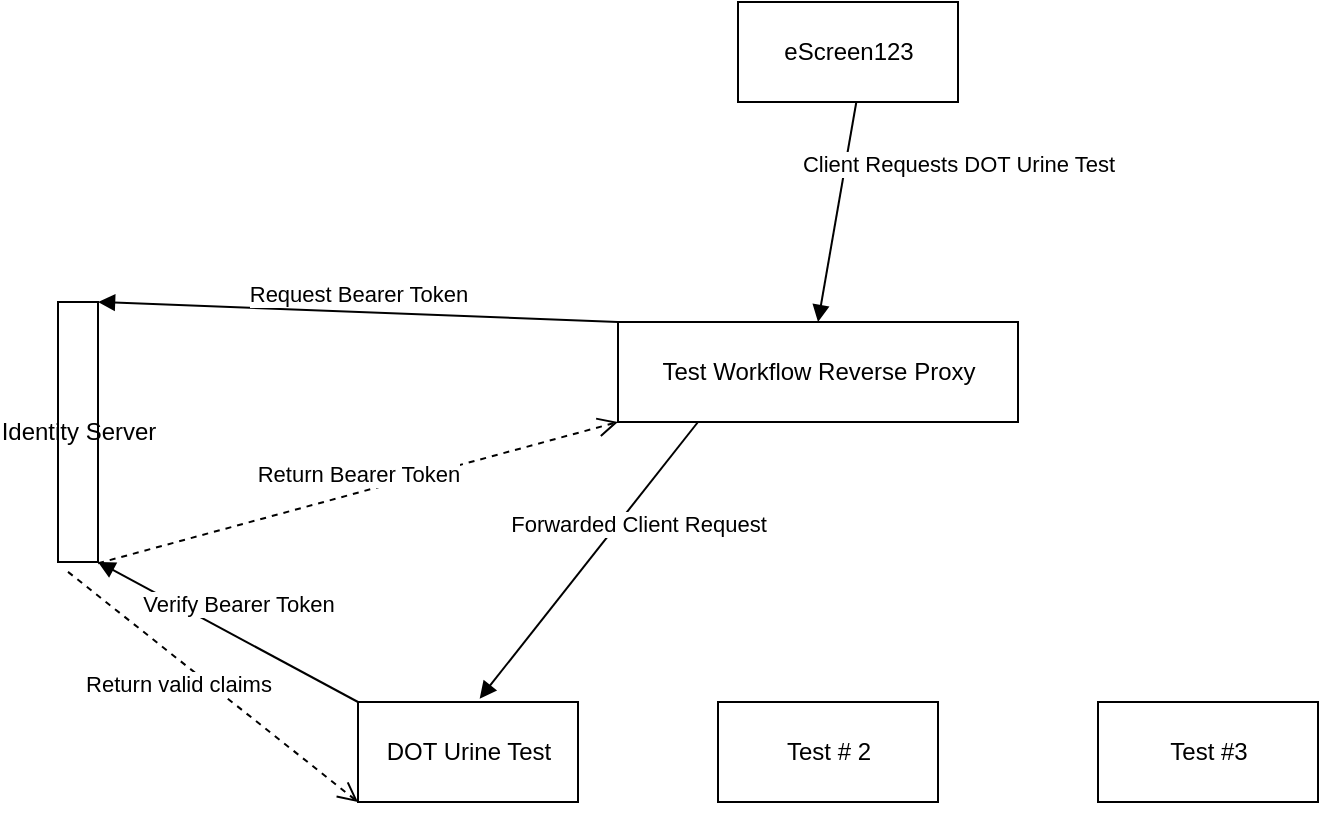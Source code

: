 <mxfile version="14.0.0" type="github">
  <diagram id="B4Ddo1gWWlfjhcj6iXQc" name="Page-1">
    <mxGraphModel dx="1185" dy="635" grid="1" gridSize="10" guides="1" tooltips="1" connect="1" arrows="1" fold="1" page="1" pageScale="1" pageWidth="850" pageHeight="1100" math="0" shadow="0">
      <root>
        <mxCell id="0" />
        <mxCell id="1" parent="0" />
        <mxCell id="Dl9DV8a-2xznyDjz28Hq-7" value="eScreen123" style="html=1;" vertex="1" parent="1">
          <mxGeometry x="380" y="90" width="110" height="50" as="geometry" />
        </mxCell>
        <mxCell id="Dl9DV8a-2xznyDjz28Hq-8" value="Test Workflow Reverse Proxy" style="html=1;" vertex="1" parent="1">
          <mxGeometry x="320" y="250" width="200" height="50" as="geometry" />
        </mxCell>
        <mxCell id="Dl9DV8a-2xznyDjz28Hq-9" value="DOT Urine Test" style="html=1;" vertex="1" parent="1">
          <mxGeometry x="190" y="440" width="110" height="50" as="geometry" />
        </mxCell>
        <mxCell id="Dl9DV8a-2xznyDjz28Hq-10" value="Test # 2" style="html=1;" vertex="1" parent="1">
          <mxGeometry x="370" y="440" width="110" height="50" as="geometry" />
        </mxCell>
        <mxCell id="Dl9DV8a-2xznyDjz28Hq-11" value="Test #3" style="html=1;" vertex="1" parent="1">
          <mxGeometry x="560" y="440" width="110" height="50" as="geometry" />
        </mxCell>
        <mxCell id="Dl9DV8a-2xznyDjz28Hq-12" value="Identity Server" style="html=1;points=[];perimeter=orthogonalPerimeter;" vertex="1" parent="1">
          <mxGeometry x="40" y="240" width="20" height="130" as="geometry" />
        </mxCell>
        <mxCell id="Dl9DV8a-2xznyDjz28Hq-13" value="Request Bearer Token" style="html=1;verticalAlign=bottom;endArrow=block;entryX=1;entryY=0;exitX=0;exitY=0;exitDx=0;exitDy=0;" edge="1" target="Dl9DV8a-2xznyDjz28Hq-12" parent="1" source="Dl9DV8a-2xznyDjz28Hq-8">
          <mxGeometry relative="1" as="geometry">
            <mxPoint x="210" y="210" as="sourcePoint" />
          </mxGeometry>
        </mxCell>
        <mxCell id="Dl9DV8a-2xznyDjz28Hq-14" value="Return Bearer Token" style="html=1;verticalAlign=bottom;endArrow=open;dashed=1;endSize=8;entryX=0;entryY=1;entryDx=0;entryDy=0;exitX=1.003;exitY=1.005;exitDx=0;exitDy=0;exitPerimeter=0;" edge="1" source="Dl9DV8a-2xznyDjz28Hq-12" parent="1" target="Dl9DV8a-2xznyDjz28Hq-8">
          <mxGeometry relative="1" as="geometry">
            <mxPoint x="140" y="287" as="targetPoint" />
            <mxPoint x="270" y="410" as="sourcePoint" />
          </mxGeometry>
        </mxCell>
        <mxCell id="Dl9DV8a-2xznyDjz28Hq-15" value="Forwarded Client Request" style="html=1;verticalAlign=bottom;endArrow=block;entryX=0.553;entryY=-0.033;exitX=0.2;exitY=1;exitDx=0;exitDy=0;exitPerimeter=0;entryDx=0;entryDy=0;entryPerimeter=0;" edge="1" parent="1" source="Dl9DV8a-2xznyDjz28Hq-8" target="Dl9DV8a-2xznyDjz28Hq-9">
          <mxGeometry x="-0.255" y="14" relative="1" as="geometry">
            <mxPoint x="330.0" y="260" as="sourcePoint" />
            <mxPoint x="70" y="250" as="targetPoint" />
            <mxPoint as="offset" />
          </mxGeometry>
        </mxCell>
        <mxCell id="Dl9DV8a-2xznyDjz28Hq-16" value="Client Requests DOT Urine Test" style="html=1;verticalAlign=bottom;endArrow=block;entryX=0.5;entryY=0;exitX=0.2;exitY=1;exitDx=0;exitDy=0;exitPerimeter=0;entryDx=0;entryDy=0;" edge="1" parent="1" target="Dl9DV8a-2xznyDjz28Hq-8">
          <mxGeometry x="-0.451" y="57" relative="1" as="geometry">
            <mxPoint x="439.17" y="140" as="sourcePoint" />
            <mxPoint x="330.0" y="278.35" as="targetPoint" />
            <mxPoint as="offset" />
          </mxGeometry>
        </mxCell>
        <mxCell id="Dl9DV8a-2xznyDjz28Hq-17" value="Verify Bearer Token" style="html=1;verticalAlign=bottom;endArrow=block;exitX=0;exitY=0;exitDx=0;exitDy=0;" edge="1" parent="1">
          <mxGeometry x="-0.028" y="-7" relative="1" as="geometry">
            <mxPoint x="190.0" y="440" as="sourcePoint" />
            <mxPoint x="60" y="370" as="targetPoint" />
            <mxPoint as="offset" />
          </mxGeometry>
        </mxCell>
        <mxCell id="Dl9DV8a-2xznyDjz28Hq-18" value="Return valid claims" style="html=1;verticalAlign=bottom;endArrow=open;dashed=1;endSize=8;entryX=0;entryY=1;entryDx=0;entryDy=0;exitX=0.25;exitY=1.038;exitDx=0;exitDy=0;exitPerimeter=0;" edge="1" parent="1" source="Dl9DV8a-2xznyDjz28Hq-12">
          <mxGeometry x="-0.098" y="-17" relative="1" as="geometry">
            <mxPoint x="190" y="490" as="targetPoint" />
            <mxPoint x="-69.94" y="560.65" as="sourcePoint" />
            <mxPoint as="offset" />
          </mxGeometry>
        </mxCell>
      </root>
    </mxGraphModel>
  </diagram>
</mxfile>
